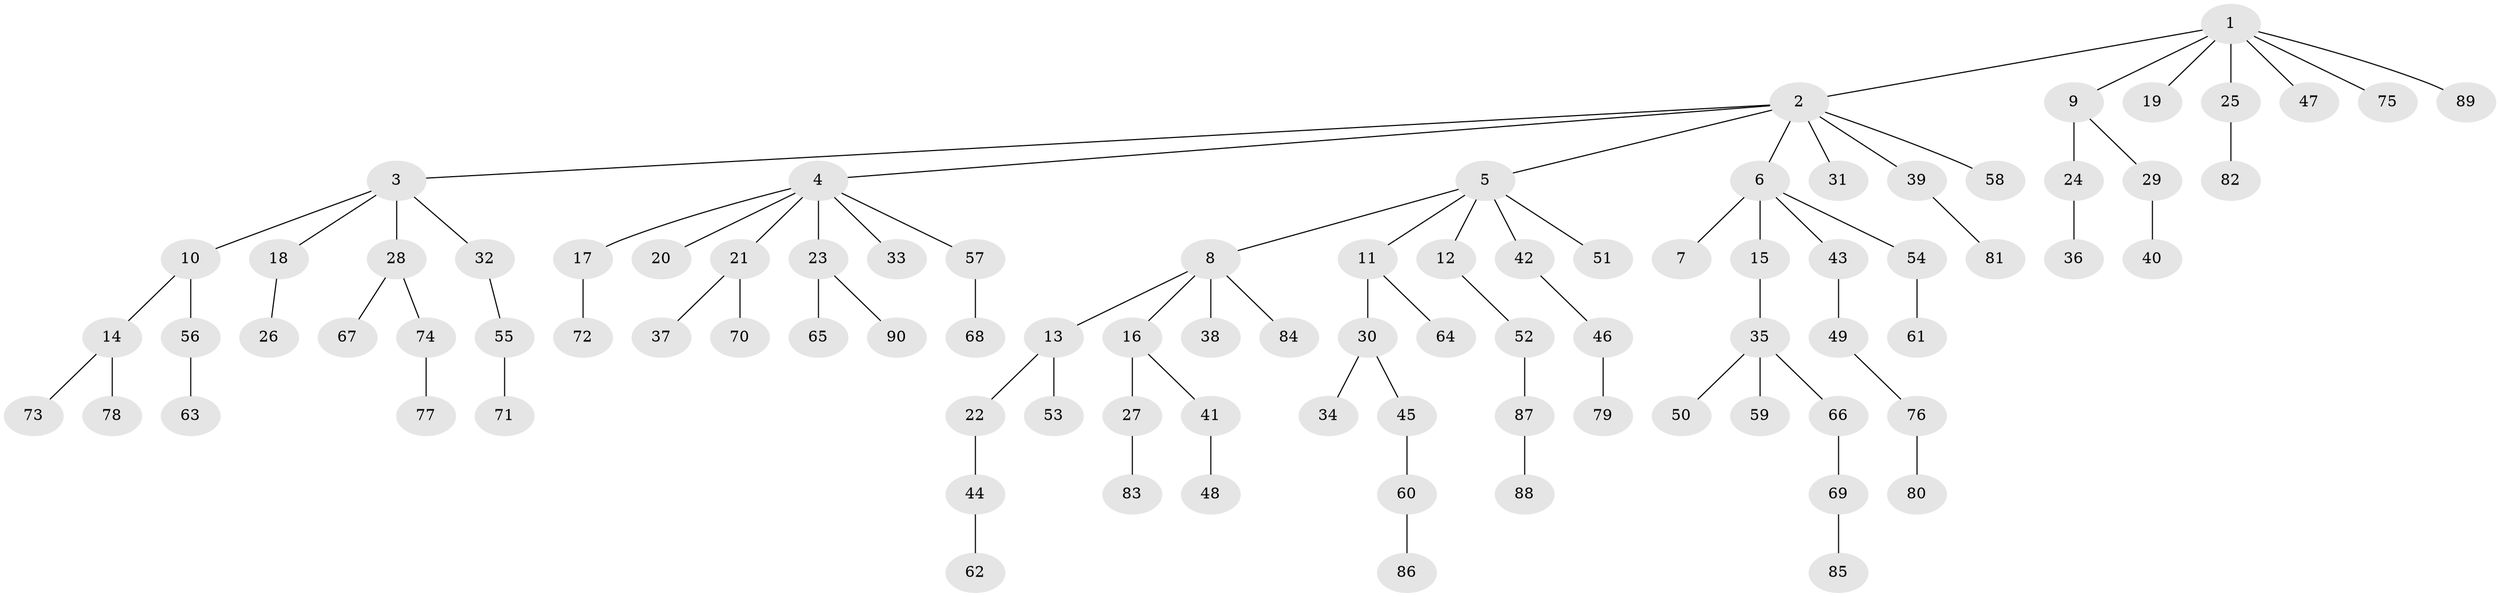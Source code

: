 // Generated by graph-tools (version 1.1) at 2025/15/03/09/25 04:15:42]
// undirected, 90 vertices, 89 edges
graph export_dot {
graph [start="1"]
  node [color=gray90,style=filled];
  1;
  2;
  3;
  4;
  5;
  6;
  7;
  8;
  9;
  10;
  11;
  12;
  13;
  14;
  15;
  16;
  17;
  18;
  19;
  20;
  21;
  22;
  23;
  24;
  25;
  26;
  27;
  28;
  29;
  30;
  31;
  32;
  33;
  34;
  35;
  36;
  37;
  38;
  39;
  40;
  41;
  42;
  43;
  44;
  45;
  46;
  47;
  48;
  49;
  50;
  51;
  52;
  53;
  54;
  55;
  56;
  57;
  58;
  59;
  60;
  61;
  62;
  63;
  64;
  65;
  66;
  67;
  68;
  69;
  70;
  71;
  72;
  73;
  74;
  75;
  76;
  77;
  78;
  79;
  80;
  81;
  82;
  83;
  84;
  85;
  86;
  87;
  88;
  89;
  90;
  1 -- 2;
  1 -- 9;
  1 -- 19;
  1 -- 25;
  1 -- 47;
  1 -- 75;
  1 -- 89;
  2 -- 3;
  2 -- 4;
  2 -- 5;
  2 -- 6;
  2 -- 31;
  2 -- 39;
  2 -- 58;
  3 -- 10;
  3 -- 18;
  3 -- 28;
  3 -- 32;
  4 -- 17;
  4 -- 20;
  4 -- 21;
  4 -- 23;
  4 -- 33;
  4 -- 57;
  5 -- 8;
  5 -- 11;
  5 -- 12;
  5 -- 42;
  5 -- 51;
  6 -- 7;
  6 -- 15;
  6 -- 43;
  6 -- 54;
  8 -- 13;
  8 -- 16;
  8 -- 38;
  8 -- 84;
  9 -- 24;
  9 -- 29;
  10 -- 14;
  10 -- 56;
  11 -- 30;
  11 -- 64;
  12 -- 52;
  13 -- 22;
  13 -- 53;
  14 -- 73;
  14 -- 78;
  15 -- 35;
  16 -- 27;
  16 -- 41;
  17 -- 72;
  18 -- 26;
  21 -- 37;
  21 -- 70;
  22 -- 44;
  23 -- 65;
  23 -- 90;
  24 -- 36;
  25 -- 82;
  27 -- 83;
  28 -- 67;
  28 -- 74;
  29 -- 40;
  30 -- 34;
  30 -- 45;
  32 -- 55;
  35 -- 50;
  35 -- 59;
  35 -- 66;
  39 -- 81;
  41 -- 48;
  42 -- 46;
  43 -- 49;
  44 -- 62;
  45 -- 60;
  46 -- 79;
  49 -- 76;
  52 -- 87;
  54 -- 61;
  55 -- 71;
  56 -- 63;
  57 -- 68;
  60 -- 86;
  66 -- 69;
  69 -- 85;
  74 -- 77;
  76 -- 80;
  87 -- 88;
}
